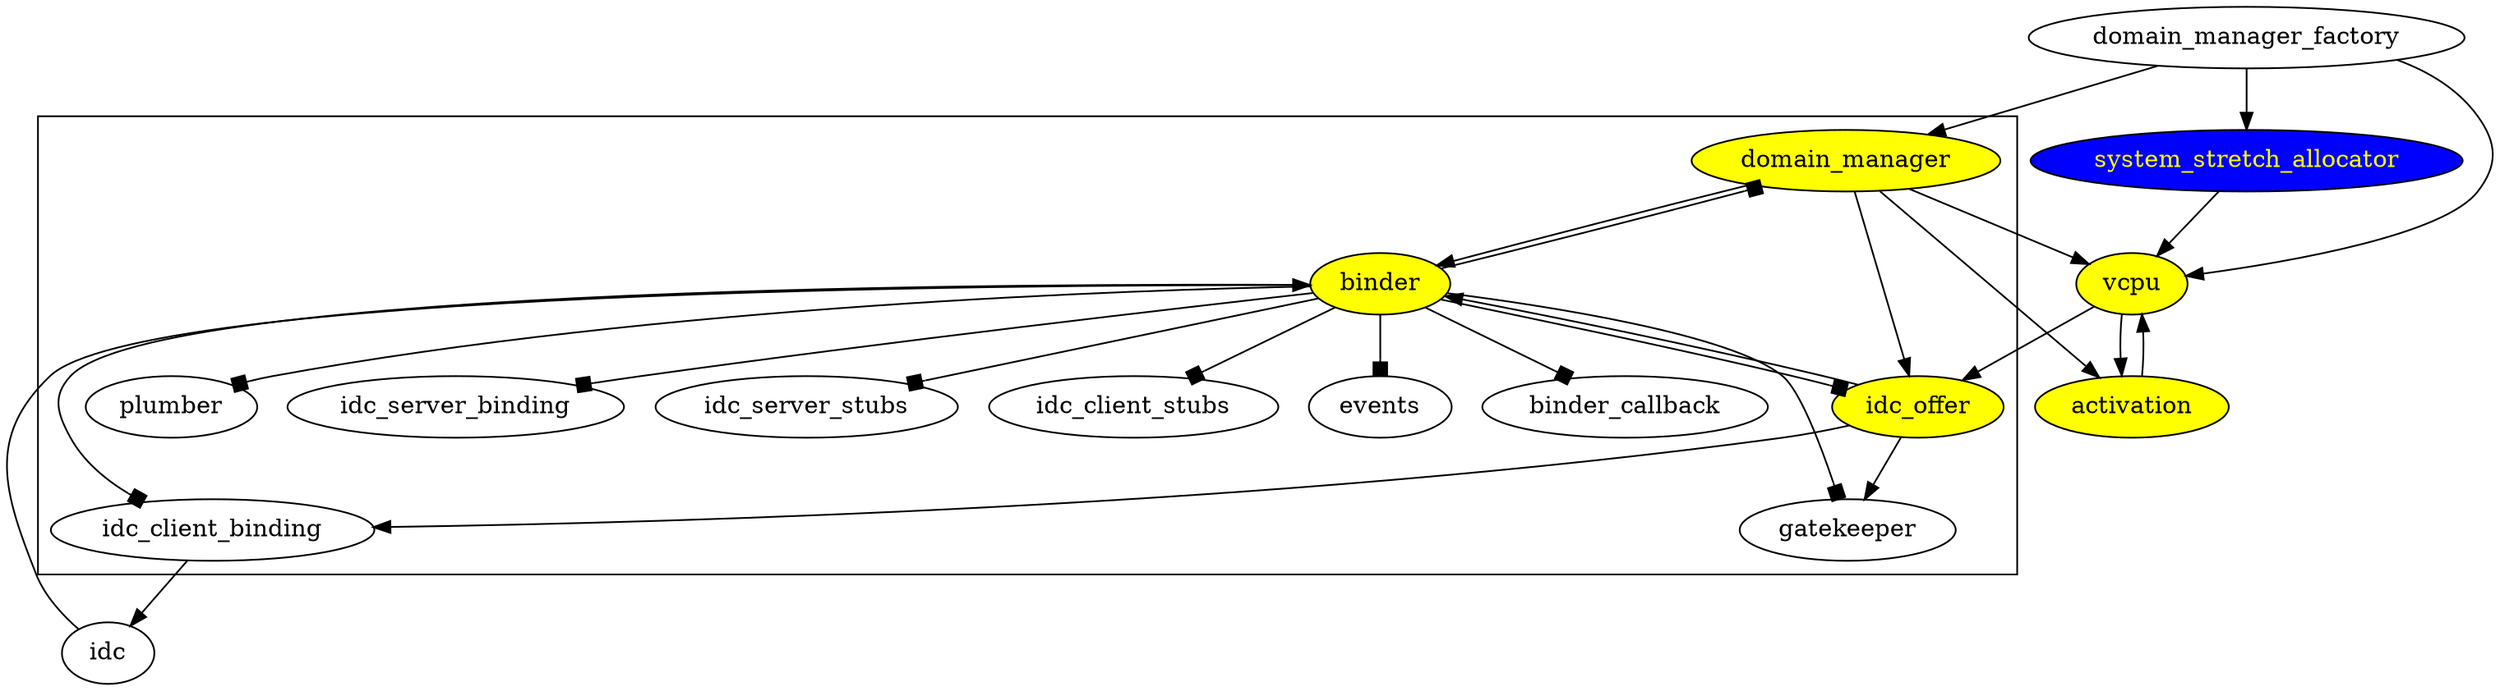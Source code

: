 digraph {
	vcpu [style=filled,fillcolor=yellow,color=black,fontcolor=black];
	domain_manager [style=filled,fillcolor=yellow,color=black,fontcolor=black];
	binder [style=filled,fillcolor=yellow,color=black,fontcolor=black];
	idc_offer [style=filled,fillcolor=yellow,color=black,fontcolor=black];
	activation [style=filled,fillcolor=yellow,color=black,fontcolor=black];
	system_stretch_allocator [style=filled,fillcolor=blue,color=black,fontcolor=yellow];

# Interface dependencies
	activation -> vcpu;
	domain_manager -> activation;
	domain_manager -> vcpu;
	domain_manager -> idc_offer;
	domain_manager -> binder;
	domain_manager_factory -> system_stretch_allocator;
	domain_manager_factory -> domain_manager;
	domain_manager_factory -> vcpu;
	idc -> binder;
	idc_client_binding -> idc;
	idc_offer -> binder;
	idc_offer -> idc_client_binding;
	idc_offer -> gatekeeper;
	system_stretch_allocator -> vcpu;
	vcpu -> activation;
	vcpu -> idc_offer;

# Implementation dependencies (arrowhead = box)
	subgraph cluster_binder_impl {
		binder -> plumber [arrowhead=box];
		binder -> idc_offer [arrowhead=box];
		binder -> idc_client_binding [arrowhead=box];
		binder -> idc_server_binding [arrowhead=box];
		binder -> idc_server_stubs [arrowhead=box];
		binder -> idc_client_stubs [arrowhead=box];
		binder -> events [arrowhead=box];
		binder -> binder_callback [arrowhead=box];
		binder -> domain_manager [arrowhead=box];
		binder -> gatekeeper [arrowhead=box];
	}
}
